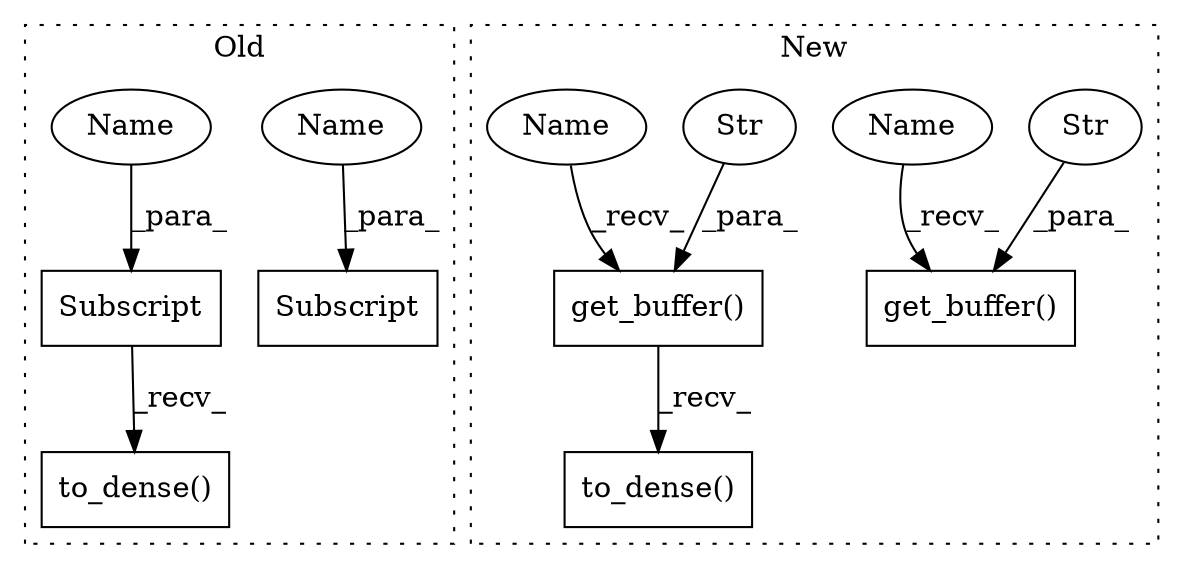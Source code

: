digraph G {
subgraph cluster0 {
1 [label="Subscript" a="63" s="1686,0" l="9,0" shape="box"];
3 [label="to_dense()" a="75" s="1686" l="20" shape="box"];
6 [label="Subscript" a="63" s="1644,0" l="9,0" shape="box"];
11 [label="Name" a="87" s="1651" l="1" shape="ellipse"];
12 [label="Name" a="87" s="1693" l="1" shape="ellipse"];
label = "Old";
style="dotted";
}
subgraph cluster1 {
2 [label="to_dense()" a="75" s="1781" l="36" shape="box"];
4 [label="get_buffer()" a="75" s="1781,1805" l="16,1" shape="box"];
5 [label="Str" a="66" s="1797" l="8" shape="ellipse"];
7 [label="get_buffer()" a="75" s="1723,1747" l="16,1" shape="box"];
8 [label="Str" a="66" s="1739" l="8" shape="ellipse"];
9 [label="Name" a="87" s="1723" l="4" shape="ellipse"];
10 [label="Name" a="87" s="1781" l="4" shape="ellipse"];
label = "New";
style="dotted";
}
1 -> 3 [label="_recv_"];
4 -> 2 [label="_recv_"];
5 -> 4 [label="_para_"];
8 -> 7 [label="_para_"];
9 -> 7 [label="_recv_"];
10 -> 4 [label="_recv_"];
11 -> 6 [label="_para_"];
12 -> 1 [label="_para_"];
}